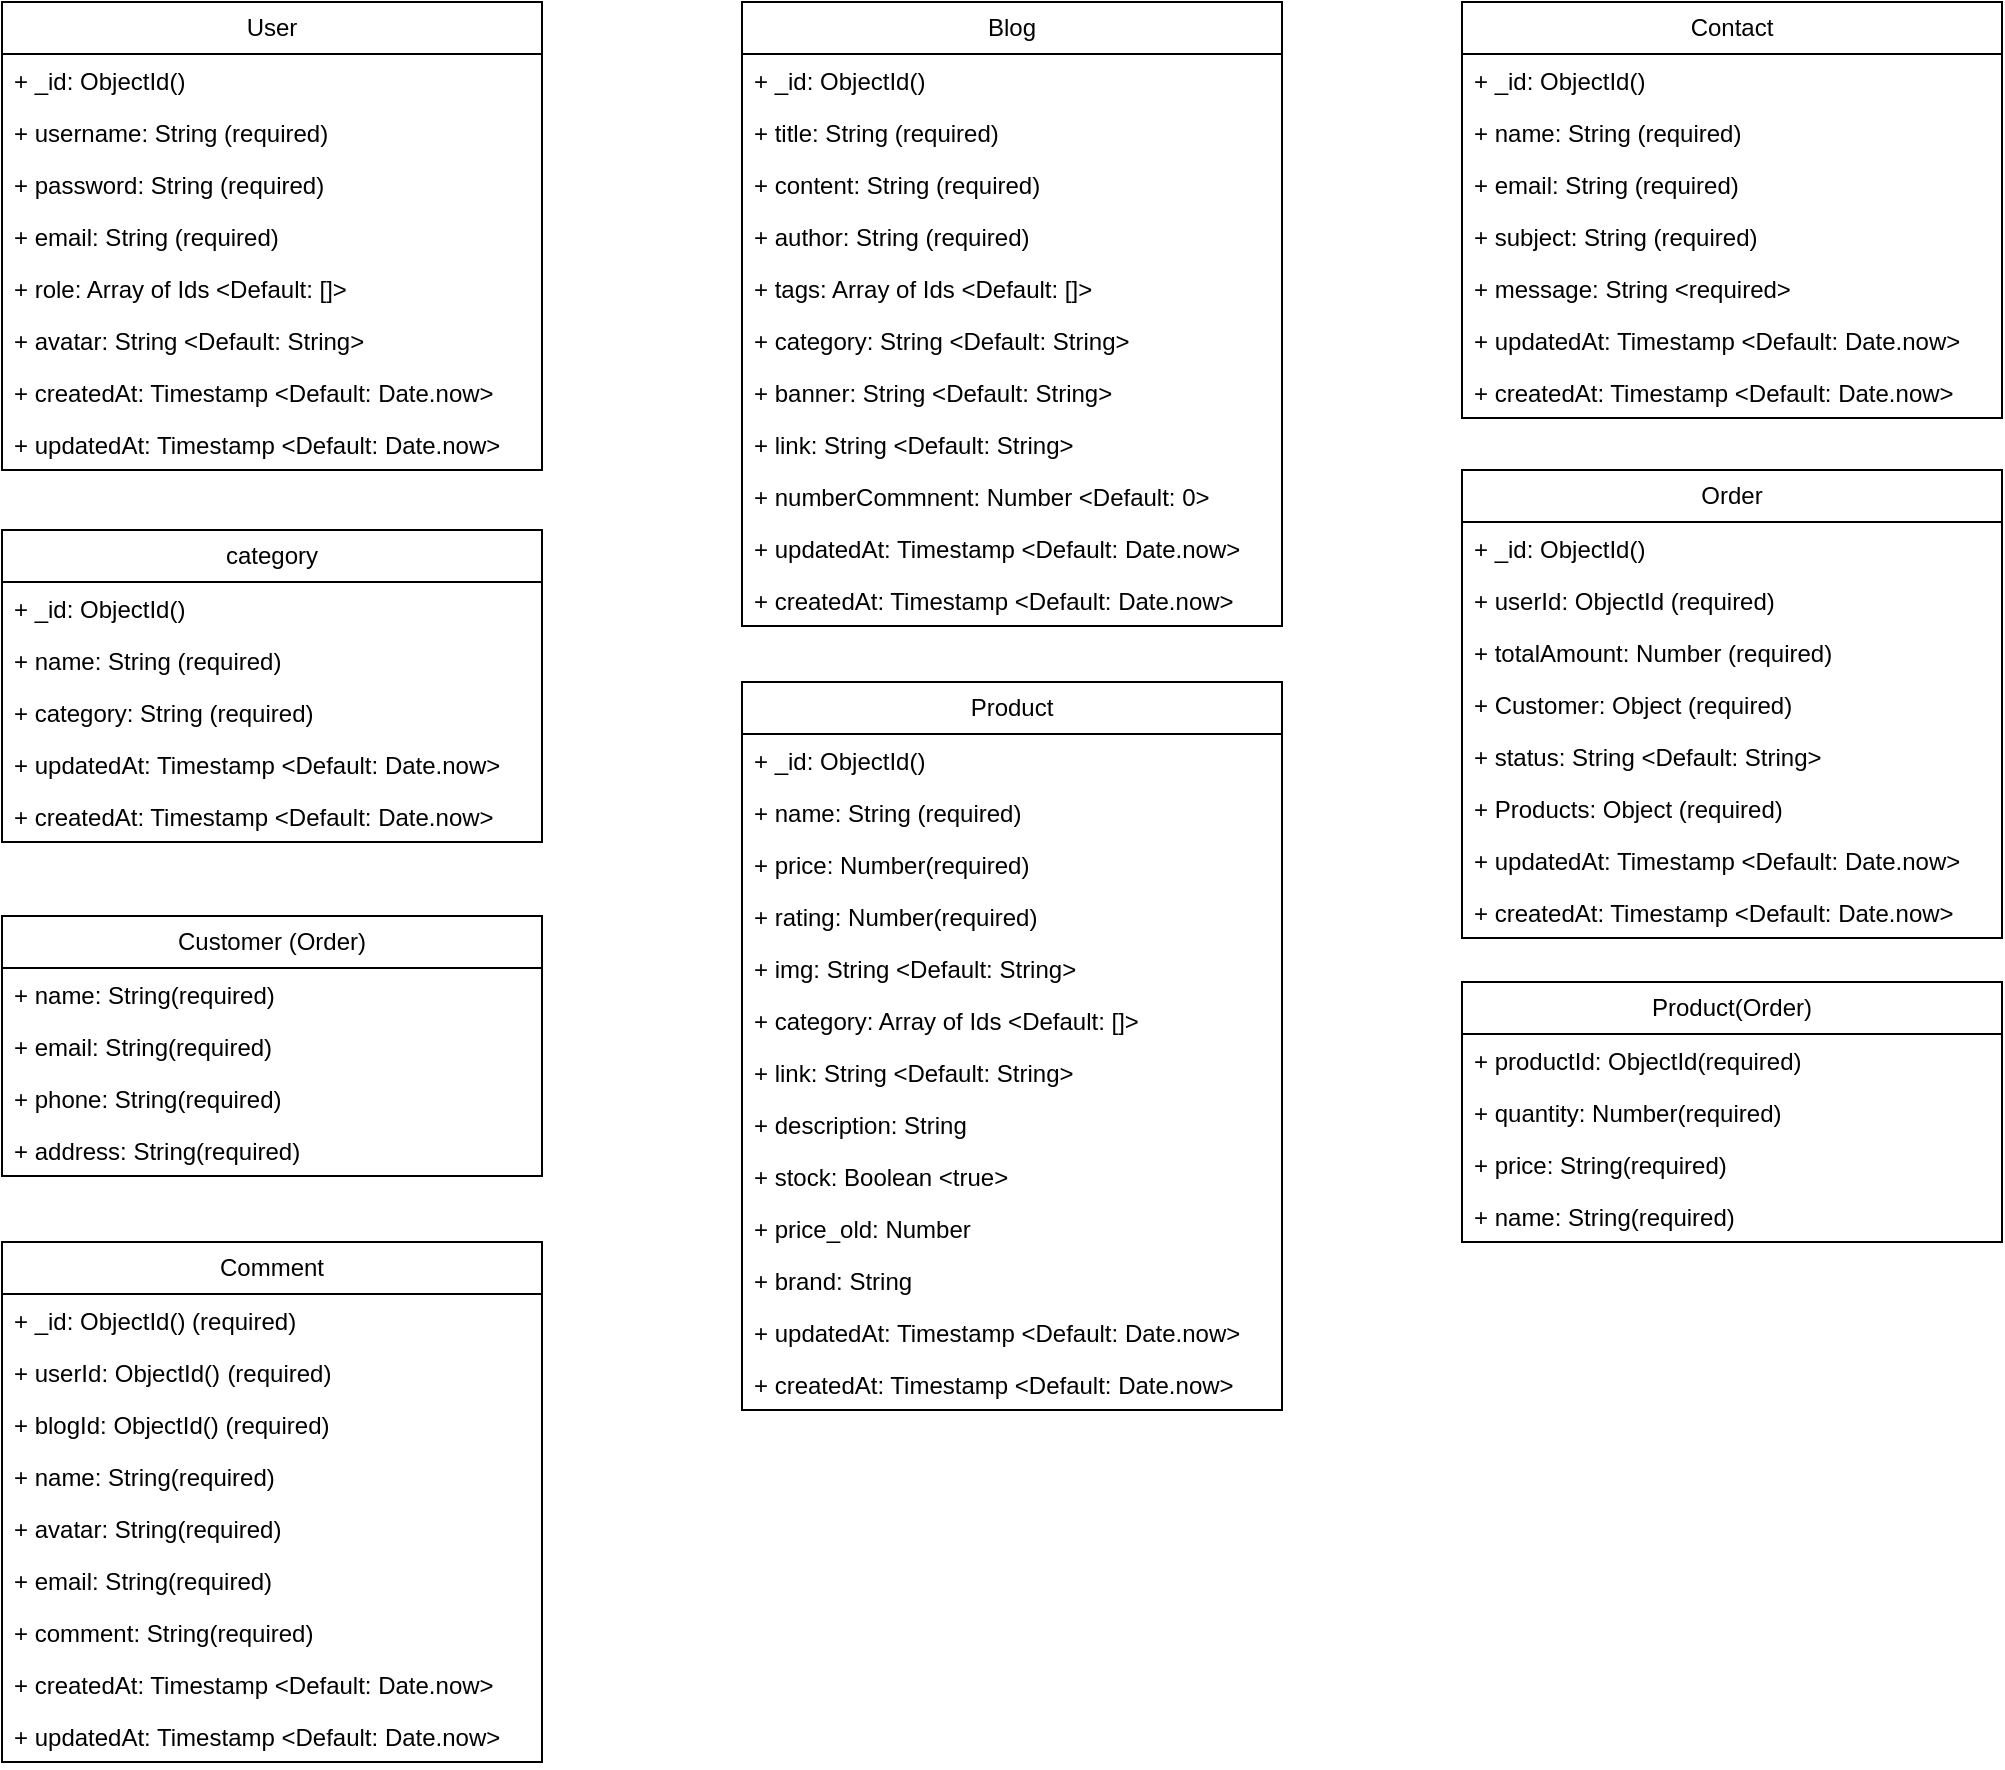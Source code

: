 <mxfile version="28.0.7">
  <diagram name="Trang-1" id="dHnvUi2NV0nn5fop29Nm">
    <mxGraphModel dx="1096" dy="125" grid="1" gridSize="10" guides="1" tooltips="1" connect="1" arrows="1" fold="1" page="1" pageScale="1" pageWidth="827" pageHeight="1169" math="0" shadow="0">
      <root>
        <mxCell id="0" />
        <mxCell id="1" parent="0" />
        <mxCell id="mD5-orRLvuEOx1pyTjT4-22" value="User" style="swimlane;fontStyle=0;childLayout=stackLayout;horizontal=1;startSize=26;fillColor=none;horizontalStack=0;resizeParent=1;resizeParentMax=0;resizeLast=0;collapsible=1;marginBottom=0;whiteSpace=wrap;html=1;" parent="1" vertex="1">
          <mxGeometry x="-340" y="70" width="270" height="234" as="geometry" />
        </mxCell>
        <mxCell id="LhOTcWJKZiZB799Oq0hw-40" value="+ _id: ObjectId()&lt;span style=&quot;white-space: pre;&quot;&gt;&#x9;&lt;/span&gt;" style="text;strokeColor=none;fillColor=none;align=left;verticalAlign=top;spacingLeft=4;spacingRight=4;overflow=hidden;rotatable=0;points=[[0,0.5],[1,0.5]];portConstraint=eastwest;whiteSpace=wrap;html=1;" parent="mD5-orRLvuEOx1pyTjT4-22" vertex="1">
          <mxGeometry y="26" width="270" height="26" as="geometry" />
        </mxCell>
        <mxCell id="mD5-orRLvuEOx1pyTjT4-23" value="+ username: String (required)&lt;span style=&quot;white-space: pre;&quot;&gt;&#x9;&lt;/span&gt;" style="text;strokeColor=none;fillColor=none;align=left;verticalAlign=top;spacingLeft=4;spacingRight=4;overflow=hidden;rotatable=0;points=[[0,0.5],[1,0.5]];portConstraint=eastwest;whiteSpace=wrap;html=1;" parent="mD5-orRLvuEOx1pyTjT4-22" vertex="1">
          <mxGeometry y="52" width="270" height="26" as="geometry" />
        </mxCell>
        <mxCell id="mD5-orRLvuEOx1pyTjT4-24" value="+ password: String (required)" style="text;strokeColor=none;fillColor=none;align=left;verticalAlign=top;spacingLeft=4;spacingRight=4;overflow=hidden;rotatable=0;points=[[0,0.5],[1,0.5]];portConstraint=eastwest;whiteSpace=wrap;html=1;" parent="mD5-orRLvuEOx1pyTjT4-22" vertex="1">
          <mxGeometry y="78" width="270" height="26" as="geometry" />
        </mxCell>
        <mxCell id="mD5-orRLvuEOx1pyTjT4-25" value="+ email: String (required)" style="text;strokeColor=none;fillColor=none;align=left;verticalAlign=top;spacingLeft=4;spacingRight=4;overflow=hidden;rotatable=0;points=[[0,0.5],[1,0.5]];portConstraint=eastwest;whiteSpace=wrap;html=1;" parent="mD5-orRLvuEOx1pyTjT4-22" vertex="1">
          <mxGeometry y="104" width="270" height="26" as="geometry" />
        </mxCell>
        <mxCell id="mD5-orRLvuEOx1pyTjT4-27" value="+ role: Array of Ids &amp;lt;Default: []&amp;gt;" style="text;strokeColor=none;fillColor=none;align=left;verticalAlign=top;spacingLeft=4;spacingRight=4;overflow=hidden;rotatable=0;points=[[0,0.5],[1,0.5]];portConstraint=eastwest;whiteSpace=wrap;html=1;" parent="mD5-orRLvuEOx1pyTjT4-22" vertex="1">
          <mxGeometry y="130" width="270" height="26" as="geometry" />
        </mxCell>
        <mxCell id="mD5-orRLvuEOx1pyTjT4-28" value="+ avatar: String &amp;lt;Default: String&amp;gt;" style="text;strokeColor=none;fillColor=none;align=left;verticalAlign=top;spacingLeft=4;spacingRight=4;overflow=hidden;rotatable=0;points=[[0,0.5],[1,0.5]];portConstraint=eastwest;whiteSpace=wrap;html=1;" parent="mD5-orRLvuEOx1pyTjT4-22" vertex="1">
          <mxGeometry y="156" width="270" height="26" as="geometry" />
        </mxCell>
        <mxCell id="mD5-orRLvuEOx1pyTjT4-31" value="+ createdAt: Timestamp &amp;lt;Default: Date.now&amp;gt;&amp;nbsp;" style="text;strokeColor=none;fillColor=none;align=left;verticalAlign=top;spacingLeft=4;spacingRight=4;overflow=hidden;rotatable=0;points=[[0,0.5],[1,0.5]];portConstraint=eastwest;whiteSpace=wrap;html=1;" parent="mD5-orRLvuEOx1pyTjT4-22" vertex="1">
          <mxGeometry y="182" width="270" height="26" as="geometry" />
        </mxCell>
        <mxCell id="mD5-orRLvuEOx1pyTjT4-32" value="+ updatedAt: Timestamp &amp;lt;Default: Date.now&amp;gt;" style="text;strokeColor=none;fillColor=none;align=left;verticalAlign=top;spacingLeft=4;spacingRight=4;overflow=hidden;rotatable=0;points=[[0,0.5],[1,0.5]];portConstraint=eastwest;whiteSpace=wrap;html=1;" parent="mD5-orRLvuEOx1pyTjT4-22" vertex="1">
          <mxGeometry y="208" width="270" height="26" as="geometry" />
        </mxCell>
        <mxCell id="mD5-orRLvuEOx1pyTjT4-34" value="Blog" style="swimlane;fontStyle=0;childLayout=stackLayout;horizontal=1;startSize=26;fillColor=none;horizontalStack=0;resizeParent=1;resizeParentMax=0;resizeLast=0;collapsible=1;marginBottom=0;whiteSpace=wrap;html=1;" parent="1" vertex="1">
          <mxGeometry x="30" y="70" width="270" height="312" as="geometry" />
        </mxCell>
        <mxCell id="LhOTcWJKZiZB799Oq0hw-41" value="+ _id: ObjectId()" style="text;strokeColor=none;fillColor=none;align=left;verticalAlign=top;spacingLeft=4;spacingRight=4;overflow=hidden;rotatable=0;points=[[0,0.5],[1,0.5]];portConstraint=eastwest;whiteSpace=wrap;html=1;" parent="mD5-orRLvuEOx1pyTjT4-34" vertex="1">
          <mxGeometry y="26" width="270" height="26" as="geometry" />
        </mxCell>
        <mxCell id="mD5-orRLvuEOx1pyTjT4-35" value="+ title: String (required)&lt;span style=&quot;white-space: pre;&quot;&gt;&#x9;&lt;/span&gt;" style="text;strokeColor=none;fillColor=none;align=left;verticalAlign=top;spacingLeft=4;spacingRight=4;overflow=hidden;rotatable=0;points=[[0,0.5],[1,0.5]];portConstraint=eastwest;whiteSpace=wrap;html=1;" parent="mD5-orRLvuEOx1pyTjT4-34" vertex="1">
          <mxGeometry y="52" width="270" height="26" as="geometry" />
        </mxCell>
        <mxCell id="mD5-orRLvuEOx1pyTjT4-36" value="+ content: String (required)" style="text;strokeColor=none;fillColor=none;align=left;verticalAlign=top;spacingLeft=4;spacingRight=4;overflow=hidden;rotatable=0;points=[[0,0.5],[1,0.5]];portConstraint=eastwest;whiteSpace=wrap;html=1;" parent="mD5-orRLvuEOx1pyTjT4-34" vertex="1">
          <mxGeometry y="78" width="270" height="26" as="geometry" />
        </mxCell>
        <mxCell id="mD5-orRLvuEOx1pyTjT4-37" value="+ author: String (required)" style="text;strokeColor=none;fillColor=none;align=left;verticalAlign=top;spacingLeft=4;spacingRight=4;overflow=hidden;rotatable=0;points=[[0,0.5],[1,0.5]];portConstraint=eastwest;whiteSpace=wrap;html=1;" parent="mD5-orRLvuEOx1pyTjT4-34" vertex="1">
          <mxGeometry y="104" width="270" height="26" as="geometry" />
        </mxCell>
        <mxCell id="mD5-orRLvuEOx1pyTjT4-38" value="+ tags: Array of Ids &amp;lt;Default: []&amp;gt;" style="text;strokeColor=none;fillColor=none;align=left;verticalAlign=top;spacingLeft=4;spacingRight=4;overflow=hidden;rotatable=0;points=[[0,0.5],[1,0.5]];portConstraint=eastwest;whiteSpace=wrap;html=1;" parent="mD5-orRLvuEOx1pyTjT4-34" vertex="1">
          <mxGeometry y="130" width="270" height="26" as="geometry" />
        </mxCell>
        <mxCell id="mD5-orRLvuEOx1pyTjT4-39" value="+ category: String &amp;lt;Default: String&amp;gt;" style="text;strokeColor=none;fillColor=none;align=left;verticalAlign=top;spacingLeft=4;spacingRight=4;overflow=hidden;rotatable=0;points=[[0,0.5],[1,0.5]];portConstraint=eastwest;whiteSpace=wrap;html=1;" parent="mD5-orRLvuEOx1pyTjT4-34" vertex="1">
          <mxGeometry y="156" width="270" height="26" as="geometry" />
        </mxCell>
        <mxCell id="LhOTcWJKZiZB799Oq0hw-3" value="+ banner: String &amp;lt;Default: String&amp;gt;" style="text;strokeColor=none;fillColor=none;align=left;verticalAlign=top;spacingLeft=4;spacingRight=4;overflow=hidden;rotatable=0;points=[[0,0.5],[1,0.5]];portConstraint=eastwest;whiteSpace=wrap;html=1;" parent="mD5-orRLvuEOx1pyTjT4-34" vertex="1">
          <mxGeometry y="182" width="270" height="26" as="geometry" />
        </mxCell>
        <mxCell id="LhOTcWJKZiZB799Oq0hw-4" value="+ link: String &amp;lt;Default: String&amp;gt;" style="text;strokeColor=none;fillColor=none;align=left;verticalAlign=top;spacingLeft=4;spacingRight=4;overflow=hidden;rotatable=0;points=[[0,0.5],[1,0.5]];portConstraint=eastwest;whiteSpace=wrap;html=1;" parent="mD5-orRLvuEOx1pyTjT4-34" vertex="1">
          <mxGeometry y="208" width="270" height="26" as="geometry" />
        </mxCell>
        <mxCell id="LhOTcWJKZiZB799Oq0hw-5" value="+ numberCommnent: Number &amp;lt;Default: 0&amp;gt;" style="text;strokeColor=none;fillColor=none;align=left;verticalAlign=top;spacingLeft=4;spacingRight=4;overflow=hidden;rotatable=0;points=[[0,0.5],[1,0.5]];portConstraint=eastwest;whiteSpace=wrap;html=1;" parent="mD5-orRLvuEOx1pyTjT4-34" vertex="1">
          <mxGeometry y="234" width="270" height="26" as="geometry" />
        </mxCell>
        <mxCell id="mD5-orRLvuEOx1pyTjT4-41" value="+ updatedAt: Timestamp &amp;lt;Default: Date.now&amp;gt;" style="text;strokeColor=none;fillColor=none;align=left;verticalAlign=top;spacingLeft=4;spacingRight=4;overflow=hidden;rotatable=0;points=[[0,0.5],[1,0.5]];portConstraint=eastwest;whiteSpace=wrap;html=1;" parent="mD5-orRLvuEOx1pyTjT4-34" vertex="1">
          <mxGeometry y="260" width="270" height="26" as="geometry" />
        </mxCell>
        <mxCell id="mD5-orRLvuEOx1pyTjT4-40" value="+ createdAt: Timestamp &amp;lt;Default: Date.now&amp;gt;&amp;nbsp;" style="text;strokeColor=none;fillColor=none;align=left;verticalAlign=top;spacingLeft=4;spacingRight=4;overflow=hidden;rotatable=0;points=[[0,0.5],[1,0.5]];portConstraint=eastwest;whiteSpace=wrap;html=1;" parent="mD5-orRLvuEOx1pyTjT4-34" vertex="1">
          <mxGeometry y="286" width="270" height="26" as="geometry" />
        </mxCell>
        <mxCell id="LhOTcWJKZiZB799Oq0hw-7" value="Product" style="swimlane;fontStyle=0;childLayout=stackLayout;horizontal=1;startSize=26;fillColor=none;horizontalStack=0;resizeParent=1;resizeParentMax=0;resizeLast=0;collapsible=1;marginBottom=0;whiteSpace=wrap;html=1;" parent="1" vertex="1">
          <mxGeometry x="30" y="410" width="270" height="364" as="geometry" />
        </mxCell>
        <mxCell id="LhOTcWJKZiZB799Oq0hw-8" value="+ _id: ObjectId()&lt;span style=&quot;white-space: pre;&quot;&gt;&#x9;&lt;/span&gt;" style="text;strokeColor=none;fillColor=none;align=left;verticalAlign=top;spacingLeft=4;spacingRight=4;overflow=hidden;rotatable=0;points=[[0,0.5],[1,0.5]];portConstraint=eastwest;whiteSpace=wrap;html=1;" parent="LhOTcWJKZiZB799Oq0hw-7" vertex="1">
          <mxGeometry y="26" width="270" height="26" as="geometry" />
        </mxCell>
        <mxCell id="LhOTcWJKZiZB799Oq0hw-9" value="+ name: String (required)" style="text;strokeColor=none;fillColor=none;align=left;verticalAlign=top;spacingLeft=4;spacingRight=4;overflow=hidden;rotatable=0;points=[[0,0.5],[1,0.5]];portConstraint=eastwest;whiteSpace=wrap;html=1;" parent="LhOTcWJKZiZB799Oq0hw-7" vertex="1">
          <mxGeometry y="52" width="270" height="26" as="geometry" />
        </mxCell>
        <mxCell id="LhOTcWJKZiZB799Oq0hw-10" value="+ price: Number(required)" style="text;strokeColor=none;fillColor=none;align=left;verticalAlign=top;spacingLeft=4;spacingRight=4;overflow=hidden;rotatable=0;points=[[0,0.5],[1,0.5]];portConstraint=eastwest;whiteSpace=wrap;html=1;" parent="LhOTcWJKZiZB799Oq0hw-7" vertex="1">
          <mxGeometry y="78" width="270" height="26" as="geometry" />
        </mxCell>
        <mxCell id="LhOTcWJKZiZB799Oq0hw-11" value="+ rating: Number(required)" style="text;strokeColor=none;fillColor=none;align=left;verticalAlign=top;spacingLeft=4;spacingRight=4;overflow=hidden;rotatable=0;points=[[0,0.5],[1,0.5]];portConstraint=eastwest;whiteSpace=wrap;html=1;" parent="LhOTcWJKZiZB799Oq0hw-7" vertex="1">
          <mxGeometry y="104" width="270" height="26" as="geometry" />
        </mxCell>
        <mxCell id="LhOTcWJKZiZB799Oq0hw-12" value="+ img: String &amp;lt;Default: String&amp;gt;" style="text;strokeColor=none;fillColor=none;align=left;verticalAlign=top;spacingLeft=4;spacingRight=4;overflow=hidden;rotatable=0;points=[[0,0.5],[1,0.5]];portConstraint=eastwest;whiteSpace=wrap;html=1;" parent="LhOTcWJKZiZB799Oq0hw-7" vertex="1">
          <mxGeometry y="130" width="270" height="26" as="geometry" />
        </mxCell>
        <mxCell id="LhOTcWJKZiZB799Oq0hw-13" value="+ category: Array of Ids &amp;lt;Default: []&amp;gt;" style="text;strokeColor=none;fillColor=none;align=left;verticalAlign=top;spacingLeft=4;spacingRight=4;overflow=hidden;rotatable=0;points=[[0,0.5],[1,0.5]];portConstraint=eastwest;whiteSpace=wrap;html=1;" parent="LhOTcWJKZiZB799Oq0hw-7" vertex="1">
          <mxGeometry y="156" width="270" height="26" as="geometry" />
        </mxCell>
        <mxCell id="LhOTcWJKZiZB799Oq0hw-14" value="+ link: String &amp;lt;Default: String&amp;gt;" style="text;strokeColor=none;fillColor=none;align=left;verticalAlign=top;spacingLeft=4;spacingRight=4;overflow=hidden;rotatable=0;points=[[0,0.5],[1,0.5]];portConstraint=eastwest;whiteSpace=wrap;html=1;" parent="LhOTcWJKZiZB799Oq0hw-7" vertex="1">
          <mxGeometry y="182" width="270" height="26" as="geometry" />
        </mxCell>
        <mxCell id="LhOTcWJKZiZB799Oq0hw-43" value="+ description: String&amp;nbsp;" style="text;strokeColor=none;fillColor=none;align=left;verticalAlign=top;spacingLeft=4;spacingRight=4;overflow=hidden;rotatable=0;points=[[0,0.5],[1,0.5]];portConstraint=eastwest;whiteSpace=wrap;html=1;" parent="LhOTcWJKZiZB799Oq0hw-7" vertex="1">
          <mxGeometry y="208" width="270" height="26" as="geometry" />
        </mxCell>
        <mxCell id="LhOTcWJKZiZB799Oq0hw-45" value="+ stock: Boolean &amp;lt;true&amp;gt;&amp;nbsp;" style="text;strokeColor=none;fillColor=none;align=left;verticalAlign=top;spacingLeft=4;spacingRight=4;overflow=hidden;rotatable=0;points=[[0,0.5],[1,0.5]];portConstraint=eastwest;whiteSpace=wrap;html=1;" parent="LhOTcWJKZiZB799Oq0hw-7" vertex="1">
          <mxGeometry y="234" width="270" height="26" as="geometry" />
        </mxCell>
        <mxCell id="LhOTcWJKZiZB799Oq0hw-44" value="+ price_old: Number&amp;nbsp;" style="text;strokeColor=none;fillColor=none;align=left;verticalAlign=top;spacingLeft=4;spacingRight=4;overflow=hidden;rotatable=0;points=[[0,0.5],[1,0.5]];portConstraint=eastwest;whiteSpace=wrap;html=1;" parent="LhOTcWJKZiZB799Oq0hw-7" vertex="1">
          <mxGeometry y="260" width="270" height="26" as="geometry" />
        </mxCell>
        <mxCell id="LhOTcWJKZiZB799Oq0hw-15" value="+ brand: String&amp;nbsp;" style="text;strokeColor=none;fillColor=none;align=left;verticalAlign=top;spacingLeft=4;spacingRight=4;overflow=hidden;rotatable=0;points=[[0,0.5],[1,0.5]];portConstraint=eastwest;whiteSpace=wrap;html=1;" parent="LhOTcWJKZiZB799Oq0hw-7" vertex="1">
          <mxGeometry y="286" width="270" height="26" as="geometry" />
        </mxCell>
        <mxCell id="LhOTcWJKZiZB799Oq0hw-16" value="+ updatedAt: Timestamp &amp;lt;Default: Date.now&amp;gt;" style="text;strokeColor=none;fillColor=none;align=left;verticalAlign=top;spacingLeft=4;spacingRight=4;overflow=hidden;rotatable=0;points=[[0,0.5],[1,0.5]];portConstraint=eastwest;whiteSpace=wrap;html=1;" parent="LhOTcWJKZiZB799Oq0hw-7" vertex="1">
          <mxGeometry y="312" width="270" height="26" as="geometry" />
        </mxCell>
        <mxCell id="LhOTcWJKZiZB799Oq0hw-17" value="+ createdAt: Timestamp &amp;lt;Default: Date.now&amp;gt;&amp;nbsp;" style="text;strokeColor=none;fillColor=none;align=left;verticalAlign=top;spacingLeft=4;spacingRight=4;overflow=hidden;rotatable=0;points=[[0,0.5],[1,0.5]];portConstraint=eastwest;whiteSpace=wrap;html=1;" parent="LhOTcWJKZiZB799Oq0hw-7" vertex="1">
          <mxGeometry y="338" width="270" height="26" as="geometry" />
        </mxCell>
        <mxCell id="LhOTcWJKZiZB799Oq0hw-18" value="category" style="swimlane;fontStyle=0;childLayout=stackLayout;horizontal=1;startSize=26;fillColor=none;horizontalStack=0;resizeParent=1;resizeParentMax=0;resizeLast=0;collapsible=1;marginBottom=0;whiteSpace=wrap;html=1;" parent="1" vertex="1">
          <mxGeometry x="-340" y="334" width="270" height="156" as="geometry" />
        </mxCell>
        <mxCell id="LhOTcWJKZiZB799Oq0hw-42" value="+ _id: ObjectId()&lt;span style=&quot;white-space: pre;&quot;&gt;&#x9;&lt;/span&gt;" style="text;strokeColor=none;fillColor=none;align=left;verticalAlign=top;spacingLeft=4;spacingRight=4;overflow=hidden;rotatable=0;points=[[0,0.5],[1,0.5]];portConstraint=eastwest;whiteSpace=wrap;html=1;" parent="LhOTcWJKZiZB799Oq0hw-18" vertex="1">
          <mxGeometry y="26" width="270" height="26" as="geometry" />
        </mxCell>
        <mxCell id="LhOTcWJKZiZB799Oq0hw-19" value="+ name: String (required)&lt;span style=&quot;white-space: pre;&quot;&gt;&#x9;&lt;/span&gt;" style="text;strokeColor=none;fillColor=none;align=left;verticalAlign=top;spacingLeft=4;spacingRight=4;overflow=hidden;rotatable=0;points=[[0,0.5],[1,0.5]];portConstraint=eastwest;whiteSpace=wrap;html=1;" parent="LhOTcWJKZiZB799Oq0hw-18" vertex="1">
          <mxGeometry y="52" width="270" height="26" as="geometry" />
        </mxCell>
        <mxCell id="LhOTcWJKZiZB799Oq0hw-20" value="+ category: String (required)" style="text;strokeColor=none;fillColor=none;align=left;verticalAlign=top;spacingLeft=4;spacingRight=4;overflow=hidden;rotatable=0;points=[[0,0.5],[1,0.5]];portConstraint=eastwest;whiteSpace=wrap;html=1;" parent="LhOTcWJKZiZB799Oq0hw-18" vertex="1">
          <mxGeometry y="78" width="270" height="26" as="geometry" />
        </mxCell>
        <mxCell id="LhOTcWJKZiZB799Oq0hw-27" value="+ updatedAt: Timestamp &amp;lt;Default: Date.now&amp;gt;" style="text;strokeColor=none;fillColor=none;align=left;verticalAlign=top;spacingLeft=4;spacingRight=4;overflow=hidden;rotatable=0;points=[[0,0.5],[1,0.5]];portConstraint=eastwest;whiteSpace=wrap;html=1;" parent="LhOTcWJKZiZB799Oq0hw-18" vertex="1">
          <mxGeometry y="104" width="270" height="26" as="geometry" />
        </mxCell>
        <mxCell id="LhOTcWJKZiZB799Oq0hw-28" value="+ createdAt: Timestamp &amp;lt;Default: Date.now&amp;gt;&amp;nbsp;" style="text;strokeColor=none;fillColor=none;align=left;verticalAlign=top;spacingLeft=4;spacingRight=4;overflow=hidden;rotatable=0;points=[[0,0.5],[1,0.5]];portConstraint=eastwest;whiteSpace=wrap;html=1;" parent="LhOTcWJKZiZB799Oq0hw-18" vertex="1">
          <mxGeometry y="130" width="270" height="26" as="geometry" />
        </mxCell>
        <mxCell id="LhOTcWJKZiZB799Oq0hw-29" value="Contact" style="swimlane;fontStyle=0;childLayout=stackLayout;horizontal=1;startSize=26;fillColor=none;horizontalStack=0;resizeParent=1;resizeParentMax=0;resizeLast=0;collapsible=1;marginBottom=0;whiteSpace=wrap;html=1;" parent="1" vertex="1">
          <mxGeometry x="390" y="70" width="270" height="208" as="geometry" />
        </mxCell>
        <mxCell id="LhOTcWJKZiZB799Oq0hw-30" value="+ _id: ObjectId()&lt;span style=&quot;white-space: pre;&quot;&gt;&#x9;&lt;/span&gt;" style="text;strokeColor=none;fillColor=none;align=left;verticalAlign=top;spacingLeft=4;spacingRight=4;overflow=hidden;rotatable=0;points=[[0,0.5],[1,0.5]];portConstraint=eastwest;whiteSpace=wrap;html=1;" parent="LhOTcWJKZiZB799Oq0hw-29" vertex="1">
          <mxGeometry y="26" width="270" height="26" as="geometry" />
        </mxCell>
        <mxCell id="LhOTcWJKZiZB799Oq0hw-31" value="+ name: String (required)" style="text;strokeColor=none;fillColor=none;align=left;verticalAlign=top;spacingLeft=4;spacingRight=4;overflow=hidden;rotatable=0;points=[[0,0.5],[1,0.5]];portConstraint=eastwest;whiteSpace=wrap;html=1;" parent="LhOTcWJKZiZB799Oq0hw-29" vertex="1">
          <mxGeometry y="52" width="270" height="26" as="geometry" />
        </mxCell>
        <mxCell id="LhOTcWJKZiZB799Oq0hw-32" value="+ email: String (required)" style="text;strokeColor=none;fillColor=none;align=left;verticalAlign=top;spacingLeft=4;spacingRight=4;overflow=hidden;rotatable=0;points=[[0,0.5],[1,0.5]];portConstraint=eastwest;whiteSpace=wrap;html=1;" parent="LhOTcWJKZiZB799Oq0hw-29" vertex="1">
          <mxGeometry y="78" width="270" height="26" as="geometry" />
        </mxCell>
        <mxCell id="LhOTcWJKZiZB799Oq0hw-33" value="+ subject: String (required)" style="text;strokeColor=none;fillColor=none;align=left;verticalAlign=top;spacingLeft=4;spacingRight=4;overflow=hidden;rotatable=0;points=[[0,0.5],[1,0.5]];portConstraint=eastwest;whiteSpace=wrap;html=1;" parent="LhOTcWJKZiZB799Oq0hw-29" vertex="1">
          <mxGeometry y="104" width="270" height="26" as="geometry" />
        </mxCell>
        <mxCell id="LhOTcWJKZiZB799Oq0hw-34" value="+ message: String &amp;lt;required&amp;gt;" style="text;strokeColor=none;fillColor=none;align=left;verticalAlign=top;spacingLeft=4;spacingRight=4;overflow=hidden;rotatable=0;points=[[0,0.5],[1,0.5]];portConstraint=eastwest;whiteSpace=wrap;html=1;" parent="LhOTcWJKZiZB799Oq0hw-29" vertex="1">
          <mxGeometry y="130" width="270" height="26" as="geometry" />
        </mxCell>
        <mxCell id="LhOTcWJKZiZB799Oq0hw-38" value="+ updatedAt: Timestamp &amp;lt;Default: Date.now&amp;gt;" style="text;strokeColor=none;fillColor=none;align=left;verticalAlign=top;spacingLeft=4;spacingRight=4;overflow=hidden;rotatable=0;points=[[0,0.5],[1,0.5]];portConstraint=eastwest;whiteSpace=wrap;html=1;" parent="LhOTcWJKZiZB799Oq0hw-29" vertex="1">
          <mxGeometry y="156" width="270" height="26" as="geometry" />
        </mxCell>
        <mxCell id="LhOTcWJKZiZB799Oq0hw-39" value="+ createdAt: Timestamp &amp;lt;Default: Date.now&amp;gt;&amp;nbsp;" style="text;strokeColor=none;fillColor=none;align=left;verticalAlign=top;spacingLeft=4;spacingRight=4;overflow=hidden;rotatable=0;points=[[0,0.5],[1,0.5]];portConstraint=eastwest;whiteSpace=wrap;html=1;" parent="LhOTcWJKZiZB799Oq0hw-29" vertex="1">
          <mxGeometry y="182" width="270" height="26" as="geometry" />
        </mxCell>
        <mxCell id="LhOTcWJKZiZB799Oq0hw-46" value="Order" style="swimlane;fontStyle=0;childLayout=stackLayout;horizontal=1;startSize=26;fillColor=none;horizontalStack=0;resizeParent=1;resizeParentMax=0;resizeLast=0;collapsible=1;marginBottom=0;whiteSpace=wrap;html=1;" parent="1" vertex="1">
          <mxGeometry x="390" y="304" width="270" height="234" as="geometry" />
        </mxCell>
        <mxCell id="LhOTcWJKZiZB799Oq0hw-47" value="+ _id: ObjectId()&lt;span style=&quot;white-space: pre;&quot;&gt;&#x9;&lt;/span&gt;" style="text;strokeColor=none;fillColor=none;align=left;verticalAlign=top;spacingLeft=4;spacingRight=4;overflow=hidden;rotatable=0;points=[[0,0.5],[1,0.5]];portConstraint=eastwest;whiteSpace=wrap;html=1;" parent="LhOTcWJKZiZB799Oq0hw-46" vertex="1">
          <mxGeometry y="26" width="270" height="26" as="geometry" />
        </mxCell>
        <mxCell id="LhOTcWJKZiZB799Oq0hw-48" value="+ userId: ObjectId (required)" style="text;strokeColor=none;fillColor=none;align=left;verticalAlign=top;spacingLeft=4;spacingRight=4;overflow=hidden;rotatable=0;points=[[0,0.5],[1,0.5]];portConstraint=eastwest;whiteSpace=wrap;html=1;" parent="LhOTcWJKZiZB799Oq0hw-46" vertex="1">
          <mxGeometry y="52" width="270" height="26" as="geometry" />
        </mxCell>
        <mxCell id="LhOTcWJKZiZB799Oq0hw-79" value="+ totalAmount: Number&amp;nbsp;(required)" style="text;strokeColor=none;fillColor=none;align=left;verticalAlign=top;spacingLeft=4;spacingRight=4;overflow=hidden;rotatable=0;points=[[0,0.5],[1,0.5]];portConstraint=eastwest;whiteSpace=wrap;html=1;" parent="LhOTcWJKZiZB799Oq0hw-46" vertex="1">
          <mxGeometry y="78" width="270" height="26" as="geometry" />
        </mxCell>
        <mxCell id="LhOTcWJKZiZB799Oq0hw-49" value="+ Customer: Object (required)" style="text;strokeColor=none;fillColor=none;align=left;verticalAlign=top;spacingLeft=4;spacingRight=4;overflow=hidden;rotatable=0;points=[[0,0.5],[1,0.5]];portConstraint=eastwest;whiteSpace=wrap;html=1;" parent="LhOTcWJKZiZB799Oq0hw-46" vertex="1">
          <mxGeometry y="104" width="270" height="26" as="geometry" />
        </mxCell>
        <mxCell id="LhOTcWJKZiZB799Oq0hw-80" value="+ status: String &amp;lt;Default: String&amp;gt;" style="text;strokeColor=none;fillColor=none;align=left;verticalAlign=top;spacingLeft=4;spacingRight=4;overflow=hidden;rotatable=0;points=[[0,0.5],[1,0.5]];portConstraint=eastwest;whiteSpace=wrap;html=1;" parent="LhOTcWJKZiZB799Oq0hw-46" vertex="1">
          <mxGeometry y="130" width="270" height="26" as="geometry" />
        </mxCell>
        <mxCell id="LhOTcWJKZiZB799Oq0hw-51" value="+ Products: Object (required)" style="text;strokeColor=none;fillColor=none;align=left;verticalAlign=top;spacingLeft=4;spacingRight=4;overflow=hidden;rotatable=0;points=[[0,0.5],[1,0.5]];portConstraint=eastwest;whiteSpace=wrap;html=1;" parent="LhOTcWJKZiZB799Oq0hw-46" vertex="1">
          <mxGeometry y="156" width="270" height="26" as="geometry" />
        </mxCell>
        <mxCell id="LhOTcWJKZiZB799Oq0hw-58" value="+ updatedAt: Timestamp &amp;lt;Default: Date.now&amp;gt;" style="text;strokeColor=none;fillColor=none;align=left;verticalAlign=top;spacingLeft=4;spacingRight=4;overflow=hidden;rotatable=0;points=[[0,0.5],[1,0.5]];portConstraint=eastwest;whiteSpace=wrap;html=1;" parent="LhOTcWJKZiZB799Oq0hw-46" vertex="1">
          <mxGeometry y="182" width="270" height="26" as="geometry" />
        </mxCell>
        <mxCell id="LhOTcWJKZiZB799Oq0hw-59" value="+ createdAt: Timestamp &amp;lt;Default: Date.now&amp;gt;&amp;nbsp;" style="text;strokeColor=none;fillColor=none;align=left;verticalAlign=top;spacingLeft=4;spacingRight=4;overflow=hidden;rotatable=0;points=[[0,0.5],[1,0.5]];portConstraint=eastwest;whiteSpace=wrap;html=1;" parent="LhOTcWJKZiZB799Oq0hw-46" vertex="1">
          <mxGeometry y="208" width="270" height="26" as="geometry" />
        </mxCell>
        <mxCell id="LhOTcWJKZiZB799Oq0hw-60" value="Customer (Order)" style="swimlane;fontStyle=0;childLayout=stackLayout;horizontal=1;startSize=26;fillColor=none;horizontalStack=0;resizeParent=1;resizeParentMax=0;resizeLast=0;collapsible=1;marginBottom=0;whiteSpace=wrap;html=1;" parent="1" vertex="1">
          <mxGeometry x="-340" y="527" width="270" height="130" as="geometry" />
        </mxCell>
        <mxCell id="LhOTcWJKZiZB799Oq0hw-61" value="+ name: String(required)&lt;span style=&quot;white-space: pre;&quot;&gt;&#x9;&lt;/span&gt;" style="text;strokeColor=none;fillColor=none;align=left;verticalAlign=top;spacingLeft=4;spacingRight=4;overflow=hidden;rotatable=0;points=[[0,0.5],[1,0.5]];portConstraint=eastwest;whiteSpace=wrap;html=1;" parent="LhOTcWJKZiZB799Oq0hw-60" vertex="1">
          <mxGeometry y="26" width="270" height="26" as="geometry" />
        </mxCell>
        <mxCell id="LhOTcWJKZiZB799Oq0hw-62" value="+ email: String(required)" style="text;strokeColor=none;fillColor=none;align=left;verticalAlign=top;spacingLeft=4;spacingRight=4;overflow=hidden;rotatable=0;points=[[0,0.5],[1,0.5]];portConstraint=eastwest;whiteSpace=wrap;html=1;" parent="LhOTcWJKZiZB799Oq0hw-60" vertex="1">
          <mxGeometry y="52" width="270" height="26" as="geometry" />
        </mxCell>
        <mxCell id="LhOTcWJKZiZB799Oq0hw-63" value="+ phone: String(required)" style="text;strokeColor=none;fillColor=none;align=left;verticalAlign=top;spacingLeft=4;spacingRight=4;overflow=hidden;rotatable=0;points=[[0,0.5],[1,0.5]];portConstraint=eastwest;whiteSpace=wrap;html=1;" parent="LhOTcWJKZiZB799Oq0hw-60" vertex="1">
          <mxGeometry y="78" width="270" height="26" as="geometry" />
        </mxCell>
        <mxCell id="LhOTcWJKZiZB799Oq0hw-64" value="+ address: String(required)" style="text;strokeColor=none;fillColor=none;align=left;verticalAlign=top;spacingLeft=4;spacingRight=4;overflow=hidden;rotatable=0;points=[[0,0.5],[1,0.5]];portConstraint=eastwest;whiteSpace=wrap;html=1;" parent="LhOTcWJKZiZB799Oq0hw-60" vertex="1">
          <mxGeometry y="104" width="270" height="26" as="geometry" />
        </mxCell>
        <mxCell id="LhOTcWJKZiZB799Oq0hw-74" value="Product(Order)" style="swimlane;fontStyle=0;childLayout=stackLayout;horizontal=1;startSize=26;fillColor=none;horizontalStack=0;resizeParent=1;resizeParentMax=0;resizeLast=0;collapsible=1;marginBottom=0;whiteSpace=wrap;html=1;" parent="1" vertex="1">
          <mxGeometry x="390" y="560" width="270" height="130" as="geometry" />
        </mxCell>
        <mxCell id="LhOTcWJKZiZB799Oq0hw-75" value="+ productId: ObjectId(required)&lt;span style=&quot;white-space: pre;&quot;&gt;&#x9;&lt;/span&gt;" style="text;strokeColor=none;fillColor=none;align=left;verticalAlign=top;spacingLeft=4;spacingRight=4;overflow=hidden;rotatable=0;points=[[0,0.5],[1,0.5]];portConstraint=eastwest;whiteSpace=wrap;html=1;" parent="LhOTcWJKZiZB799Oq0hw-74" vertex="1">
          <mxGeometry y="26" width="270" height="26" as="geometry" />
        </mxCell>
        <mxCell id="LhOTcWJKZiZB799Oq0hw-76" value="+ quantity: Number(required)" style="text;strokeColor=none;fillColor=none;align=left;verticalAlign=top;spacingLeft=4;spacingRight=4;overflow=hidden;rotatable=0;points=[[0,0.5],[1,0.5]];portConstraint=eastwest;whiteSpace=wrap;html=1;" parent="LhOTcWJKZiZB799Oq0hw-74" vertex="1">
          <mxGeometry y="52" width="270" height="26" as="geometry" />
        </mxCell>
        <mxCell id="LhOTcWJKZiZB799Oq0hw-77" value="+ price: String(required)" style="text;strokeColor=none;fillColor=none;align=left;verticalAlign=top;spacingLeft=4;spacingRight=4;overflow=hidden;rotatable=0;points=[[0,0.5],[1,0.5]];portConstraint=eastwest;whiteSpace=wrap;html=1;" parent="LhOTcWJKZiZB799Oq0hw-74" vertex="1">
          <mxGeometry y="78" width="270" height="26" as="geometry" />
        </mxCell>
        <mxCell id="LhOTcWJKZiZB799Oq0hw-78" value="+ name: String(required)" style="text;strokeColor=none;fillColor=none;align=left;verticalAlign=top;spacingLeft=4;spacingRight=4;overflow=hidden;rotatable=0;points=[[0,0.5],[1,0.5]];portConstraint=eastwest;whiteSpace=wrap;html=1;" parent="LhOTcWJKZiZB799Oq0hw-74" vertex="1">
          <mxGeometry y="104" width="270" height="26" as="geometry" />
        </mxCell>
        <mxCell id="J2ZhHDaDN9UHt9ArRhud-1" value="Comment" style="swimlane;fontStyle=0;childLayout=stackLayout;horizontal=1;startSize=26;fillColor=none;horizontalStack=0;resizeParent=1;resizeParentMax=0;resizeLast=0;collapsible=1;marginBottom=0;whiteSpace=wrap;html=1;" vertex="1" parent="1">
          <mxGeometry x="-340" y="690" width="270" height="260" as="geometry" />
        </mxCell>
        <mxCell id="J2ZhHDaDN9UHt9ArRhud-19" value="+ _id: ObjectId() (required)" style="text;strokeColor=none;fillColor=none;align=left;verticalAlign=top;spacingLeft=4;spacingRight=4;overflow=hidden;rotatable=0;points=[[0,0.5],[1,0.5]];portConstraint=eastwest;whiteSpace=wrap;html=1;" vertex="1" parent="J2ZhHDaDN9UHt9ArRhud-1">
          <mxGeometry y="26" width="270" height="26" as="geometry" />
        </mxCell>
        <mxCell id="J2ZhHDaDN9UHt9ArRhud-2" value="+ userId: ObjectId()&lt;span style=&quot;white-space: pre;&quot;&gt;&#x9;&lt;/span&gt;(required)" style="text;strokeColor=none;fillColor=none;align=left;verticalAlign=top;spacingLeft=4;spacingRight=4;overflow=hidden;rotatable=0;points=[[0,0.5],[1,0.5]];portConstraint=eastwest;whiteSpace=wrap;html=1;" vertex="1" parent="J2ZhHDaDN9UHt9ArRhud-1">
          <mxGeometry y="52" width="270" height="26" as="geometry" />
        </mxCell>
        <mxCell id="J2ZhHDaDN9UHt9ArRhud-3" value="+ blogId: ObjectId() (required)" style="text;strokeColor=none;fillColor=none;align=left;verticalAlign=top;spacingLeft=4;spacingRight=4;overflow=hidden;rotatable=0;points=[[0,0.5],[1,0.5]];portConstraint=eastwest;whiteSpace=wrap;html=1;" vertex="1" parent="J2ZhHDaDN9UHt9ArRhud-1">
          <mxGeometry y="78" width="270" height="26" as="geometry" />
        </mxCell>
        <mxCell id="J2ZhHDaDN9UHt9ArRhud-4" value="+ name: String(required)" style="text;strokeColor=none;fillColor=none;align=left;verticalAlign=top;spacingLeft=4;spacingRight=4;overflow=hidden;rotatable=0;points=[[0,0.5],[1,0.5]];portConstraint=eastwest;whiteSpace=wrap;html=1;" vertex="1" parent="J2ZhHDaDN9UHt9ArRhud-1">
          <mxGeometry y="104" width="270" height="26" as="geometry" />
        </mxCell>
        <mxCell id="J2ZhHDaDN9UHt9ArRhud-17" value="+ avatar: String(required)" style="text;strokeColor=none;fillColor=none;align=left;verticalAlign=top;spacingLeft=4;spacingRight=4;overflow=hidden;rotatable=0;points=[[0,0.5],[1,0.5]];portConstraint=eastwest;whiteSpace=wrap;html=1;" vertex="1" parent="J2ZhHDaDN9UHt9ArRhud-1">
          <mxGeometry y="130" width="270" height="26" as="geometry" />
        </mxCell>
        <mxCell id="J2ZhHDaDN9UHt9ArRhud-5" value="+ email: String(required)" style="text;strokeColor=none;fillColor=none;align=left;verticalAlign=top;spacingLeft=4;spacingRight=4;overflow=hidden;rotatable=0;points=[[0,0.5],[1,0.5]];portConstraint=eastwest;whiteSpace=wrap;html=1;" vertex="1" parent="J2ZhHDaDN9UHt9ArRhud-1">
          <mxGeometry y="156" width="270" height="26" as="geometry" />
        </mxCell>
        <mxCell id="J2ZhHDaDN9UHt9ArRhud-16" value="+ comment: String(required)" style="text;strokeColor=none;fillColor=none;align=left;verticalAlign=top;spacingLeft=4;spacingRight=4;overflow=hidden;rotatable=0;points=[[0,0.5],[1,0.5]];portConstraint=eastwest;whiteSpace=wrap;html=1;" vertex="1" parent="J2ZhHDaDN9UHt9ArRhud-1">
          <mxGeometry y="182" width="270" height="26" as="geometry" />
        </mxCell>
        <mxCell id="J2ZhHDaDN9UHt9ArRhud-6" value="+ createdAt: Timestamp &amp;lt;Default: Date.now&amp;gt;&amp;nbsp;" style="text;strokeColor=none;fillColor=none;align=left;verticalAlign=top;spacingLeft=4;spacingRight=4;overflow=hidden;rotatable=0;points=[[0,0.5],[1,0.5]];portConstraint=eastwest;whiteSpace=wrap;html=1;" vertex="1" parent="J2ZhHDaDN9UHt9ArRhud-1">
          <mxGeometry y="208" width="270" height="26" as="geometry" />
        </mxCell>
        <mxCell id="J2ZhHDaDN9UHt9ArRhud-8" value="+ updatedAt: Timestamp &amp;lt;Default: Date.now&amp;gt;" style="text;strokeColor=none;fillColor=none;align=left;verticalAlign=top;spacingLeft=4;spacingRight=4;overflow=hidden;rotatable=0;points=[[0,0.5],[1,0.5]];portConstraint=eastwest;whiteSpace=wrap;html=1;" vertex="1" parent="J2ZhHDaDN9UHt9ArRhud-1">
          <mxGeometry y="234" width="270" height="26" as="geometry" />
        </mxCell>
      </root>
    </mxGraphModel>
  </diagram>
</mxfile>
